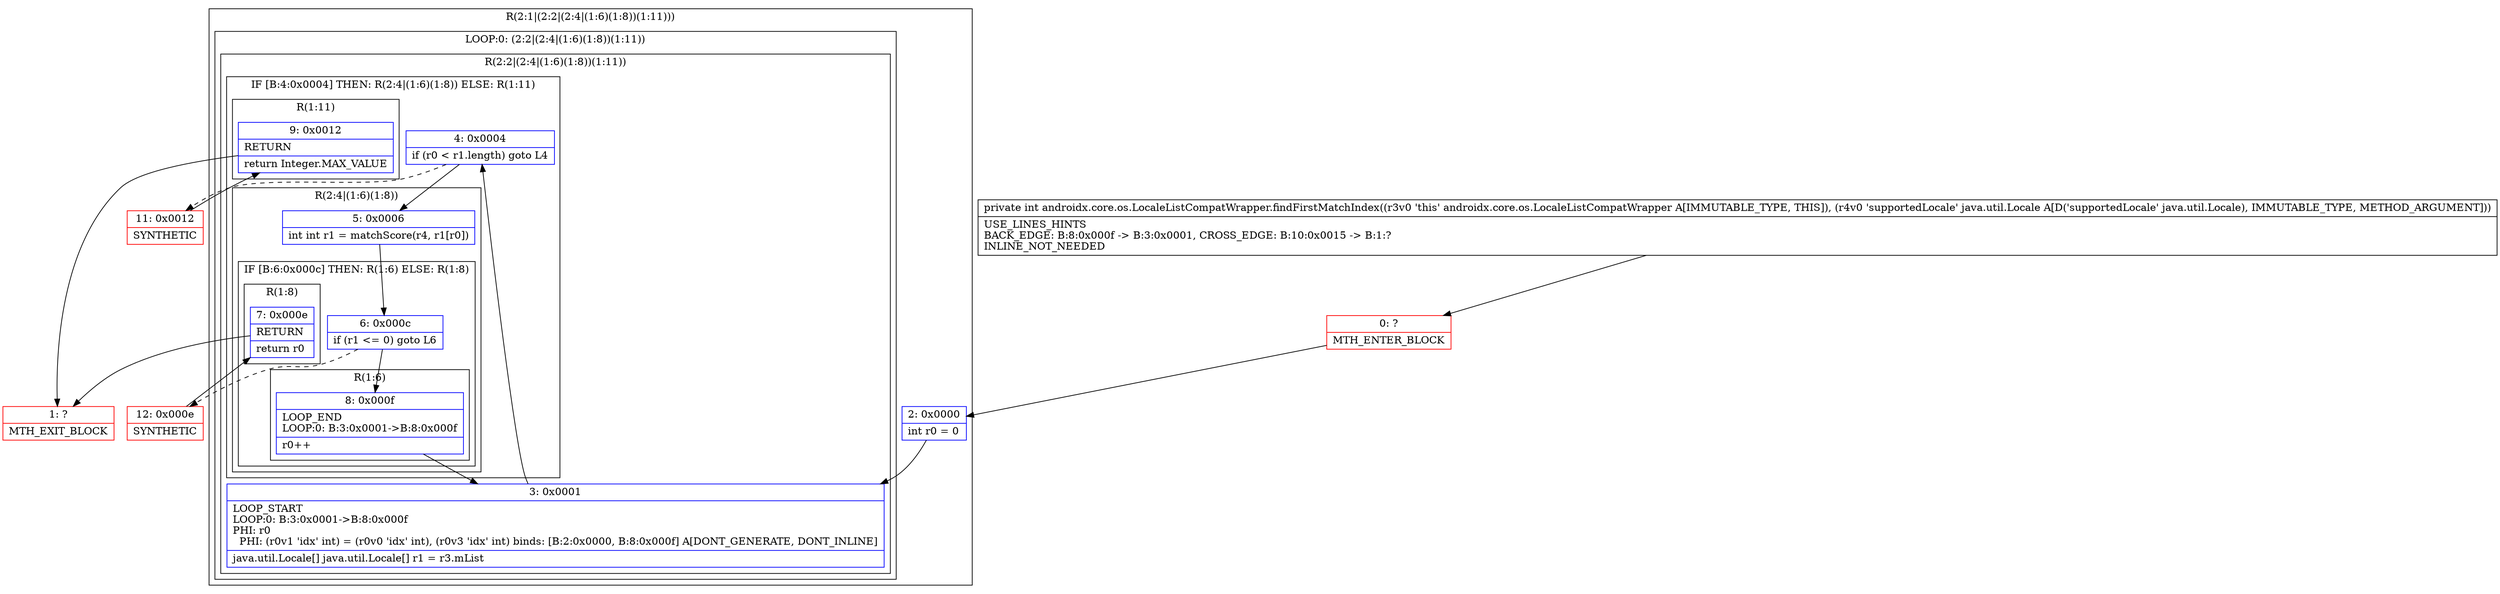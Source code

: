 digraph "CFG forandroidx.core.os.LocaleListCompatWrapper.findFirstMatchIndex(Ljava\/util\/Locale;)I" {
subgraph cluster_Region_576896327 {
label = "R(2:1|(2:2|(2:4|(1:6)(1:8))(1:11)))";
node [shape=record,color=blue];
Node_2 [shape=record,label="{2\:\ 0x0000|int r0 = 0\l}"];
subgraph cluster_LoopRegion_555228779 {
label = "LOOP:0: (2:2|(2:4|(1:6)(1:8))(1:11))";
node [shape=record,color=blue];
subgraph cluster_Region_1986411857 {
label = "R(2:2|(2:4|(1:6)(1:8))(1:11))";
node [shape=record,color=blue];
Node_3 [shape=record,label="{3\:\ 0x0001|LOOP_START\lLOOP:0: B:3:0x0001\-\>B:8:0x000f\lPHI: r0 \l  PHI: (r0v1 'idx' int) = (r0v0 'idx' int), (r0v3 'idx' int) binds: [B:2:0x0000, B:8:0x000f] A[DONT_GENERATE, DONT_INLINE]\l|java.util.Locale[] java.util.Locale[] r1 = r3.mList\l}"];
subgraph cluster_IfRegion_1506186672 {
label = "IF [B:4:0x0004] THEN: R(2:4|(1:6)(1:8)) ELSE: R(1:11)";
node [shape=record,color=blue];
Node_4 [shape=record,label="{4\:\ 0x0004|if (r0 \< r1.length) goto L4\l}"];
subgraph cluster_Region_1838546707 {
label = "R(2:4|(1:6)(1:8))";
node [shape=record,color=blue];
Node_5 [shape=record,label="{5\:\ 0x0006|int int r1 = matchScore(r4, r1[r0])\l}"];
subgraph cluster_IfRegion_467688760 {
label = "IF [B:6:0x000c] THEN: R(1:6) ELSE: R(1:8)";
node [shape=record,color=blue];
Node_6 [shape=record,label="{6\:\ 0x000c|if (r1 \<= 0) goto L6\l}"];
subgraph cluster_Region_1588484574 {
label = "R(1:6)";
node [shape=record,color=blue];
Node_8 [shape=record,label="{8\:\ 0x000f|LOOP_END\lLOOP:0: B:3:0x0001\-\>B:8:0x000f\l|r0++\l}"];
}
subgraph cluster_Region_1512763235 {
label = "R(1:8)";
node [shape=record,color=blue];
Node_7 [shape=record,label="{7\:\ 0x000e|RETURN\l|return r0\l}"];
}
}
}
subgraph cluster_Region_1867779593 {
label = "R(1:11)";
node [shape=record,color=blue];
Node_9 [shape=record,label="{9\:\ 0x0012|RETURN\l|return Integer.MAX_VALUE\l}"];
}
}
}
}
}
Node_0 [shape=record,color=red,label="{0\:\ ?|MTH_ENTER_BLOCK\l}"];
Node_12 [shape=record,color=red,label="{12\:\ 0x000e|SYNTHETIC\l}"];
Node_1 [shape=record,color=red,label="{1\:\ ?|MTH_EXIT_BLOCK\l}"];
Node_11 [shape=record,color=red,label="{11\:\ 0x0012|SYNTHETIC\l}"];
MethodNode[shape=record,label="{private int androidx.core.os.LocaleListCompatWrapper.findFirstMatchIndex((r3v0 'this' androidx.core.os.LocaleListCompatWrapper A[IMMUTABLE_TYPE, THIS]), (r4v0 'supportedLocale' java.util.Locale A[D('supportedLocale' java.util.Locale), IMMUTABLE_TYPE, METHOD_ARGUMENT]))  | USE_LINES_HINTS\lBACK_EDGE: B:8:0x000f \-\> B:3:0x0001, CROSS_EDGE: B:10:0x0015 \-\> B:1:?\lINLINE_NOT_NEEDED\l}"];
MethodNode -> Node_0;Node_2 -> Node_3;
Node_3 -> Node_4;
Node_4 -> Node_5;
Node_4 -> Node_11[style=dashed];
Node_5 -> Node_6;
Node_6 -> Node_8;
Node_6 -> Node_12[style=dashed];
Node_8 -> Node_3;
Node_7 -> Node_1;
Node_9 -> Node_1;
Node_0 -> Node_2;
Node_12 -> Node_7;
Node_11 -> Node_9;
}

